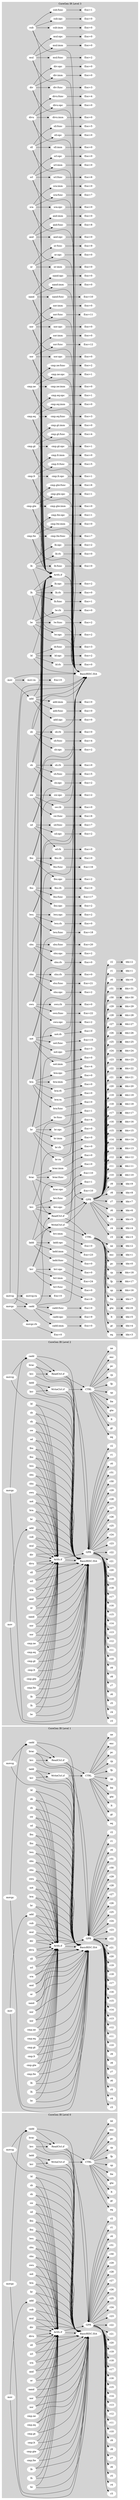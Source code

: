 #
# CoreGenBackend IR in DAG form
#
# Generate graph using " dot  -Tpng thisfile > thisfile.png"
#


digraph {
 rankdir=LR;
subgraph cluster_Level0 {
label="CoreGen IR Level 0";
style=filled;
color=lightgrey;
node [style=filled,color=white];
node00;
node00 [label="add"];
node00-> node044;
node00-> node092;
node01;
node01 [label="sub"];
node01-> node044;
node01-> node092;
node02;
node02 [label="mul"];
node02-> node044;
node02-> node092;
node03;
node03 [label="div"];
node03-> node044;
node03-> node092;
node04;
node04 [label="divu"];
node04-> node044;
node04-> node092;
node05;
node05 [label="sll"];
node05-> node044;
node05-> node092;
node06;
node06 [label="srl"];
node06-> node044;
node06-> node092;
node07;
node07 [label="sra"];
node07-> node044;
node07-> node092;
node08;
node08 [label="and"];
node08-> node044;
node08-> node092;
node09;
node09 [label="or"];
node09-> node044;
node09-> node092;
node010;
node010 [label="nand"];
node010-> node044;
node010-> node092;
node011;
node011 [label="nor"];
node011-> node044;
node011-> node092;
node012;
node012 [label="xor"];
node012-> node044;
node012-> node092;
node013;
node013 [label="cmp.ne"];
node013-> node044;
node013-> node092;
node014;
node014 [label="cmp.eq"];
node014-> node044;
node014-> node092;
node015;
node015 [label="cmp.gt"];
node015-> node044;
node015-> node092;
node016;
node016 [label="cmp.lt"];
node016-> node044;
node016-> node092;
node017;
node017 [label="cmp.gte"];
node017-> node044;
node017-> node092;
node018;
node018 [label="cmp.lte"];
node018-> node044;
node018-> node092;
node019;
node019 [label="lb"];
node019-> node044;
node019-> node092;
node020;
node020 [label="lh"];
node020-> node044;
node020-> node092;
node021;
node021 [label="lw"];
node021-> node044;
node021-> node092;
node022;
node022 [label="ld"];
node022-> node044;
node022-> node092;
node023;
node023 [label="sb"];
node023-> node044;
node023-> node092;
node024;
node024 [label="sh"];
node024-> node044;
node024-> node092;
node025;
node025 [label="sw"];
node025-> node044;
node025-> node092;
node026;
node026 [label="sd"];
node026-> node044;
node026-> node092;
node027;
node027 [label="lbu"];
node027-> node044;
node027-> node092;
node028;
node028 [label="lhu"];
node028-> node044;
node028-> node092;
node029;
node029 [label="lwu"];
node029-> node044;
node029-> node092;
node030;
node030 [label="sbu"];
node030-> node044;
node030-> node092;
node031;
node031 [label="shu"];
node031-> node044;
node031-> node092;
node032;
node032 [label="swu"];
node032-> node044;
node032-> node092;
node033;
node033 [label="not"];
node033-> node044;
node033-> node092;
node034;
node034 [label="bra"];
node034-> node044;
node034-> node092;
node035;
node035 [label="br"];
node035-> node044;
node035-> node092;
node036;
node036 [label="cadd"];
node036-> node045;
node036-> node092;
node037;
node037 [label="brac"];
node037-> node045;
node037-> node092;
node038;
node038 [label="brc"];
node038-> node045;
node038-> node092;
node039;
node039 [label="ladd"];
node039-> node046;
node039-> node092;
node040;
node040 [label="brr"];
node040-> node046;
node040-> node092;
node041;
node041 [label="mov"];
node041-> node00;
node041-> node092;
node042;
node042 [label="movcg"];
node042-> node036;
node042-> node092;
node043;
node043 [label="movgc"];
node043-> node036;
node043-> node092;
node044;
node044 [label="Arith.if"];
node044-> node090;
node044-> node092;
node045;
node045 [label="ReadCtrl.if"];
node045-> node090;
node045-> node091;
node045-> node092;
node046;
node046 [label="WriteCtrl.if"];
node046-> node090;
node046-> node091;
node046-> node092;
node047;
node047 [label="r0"];
node048;
node048 [label="r1"];
node049;
node049 [label="r2"];
node050;
node050 [label="r3"];
node051;
node051 [label="r4"];
node052;
node052 [label="r5"];
node053;
node053 [label="r6"];
node054;
node054 [label="r7"];
node055;
node055 [label="r8"];
node056;
node056 [label="r9"];
node057;
node057 [label="r10"];
node058;
node058 [label="r11"];
node059;
node059 [label="r12"];
node060;
node060 [label="r13"];
node061;
node061 [label="r14"];
node062;
node062 [label="r15"];
node063;
node063 [label="r16"];
node064;
node064 [label="r17"];
node065;
node065 [label="r18"];
node066;
node066 [label="r19"];
node067;
node067 [label="r20"];
node068;
node068 [label="r21"];
node069;
node069 [label="r22"];
node070;
node070 [label="r23"];
node071;
node071 [label="r24"];
node072;
node072 [label="r25"];
node073;
node073 [label="r26"];
node074;
node074 [label="r27"];
node075;
node075 [label="r28"];
node076;
node076 [label="r29"];
node077;
node077 [label="r30"];
node078;
node078 [label="r31"];
node079;
node079 [label="pc"];
node080;
node080 [label="exc"];
node081;
node081 [label="ne"];
node082;
node082 [label="eq"];
node083;
node083 [label="gt"];
node084;
node084 [label="lt"];
node085;
node085 [label="gte"];
node086;
node086 [label="lte"];
node087;
node087 [label="sp"];
node088;
node088 [label="fp"];
node089;
node089 [label="rp"];
node090;
node090 [label="GPR"];
node090-> node047;
node090-> node048;
node090-> node049;
node090-> node050;
node090-> node051;
node090-> node052;
node090-> node053;
node090-> node054;
node090-> node055;
node090-> node056;
node090-> node057;
node090-> node058;
node090-> node059;
node090-> node060;
node090-> node061;
node090-> node062;
node090-> node063;
node090-> node064;
node090-> node065;
node090-> node066;
node090-> node067;
node090-> node068;
node090-> node069;
node090-> node070;
node090-> node071;
node090-> node072;
node090-> node073;
node090-> node074;
node090-> node075;
node090-> node076;
node090-> node077;
node090-> node078;
node091;
node091 [label="CTRL"];
node091-> node079;
node091-> node080;
node091-> node081;
node091-> node082;
node091-> node083;
node091-> node084;
node091-> node085;
node091-> node086;
node091-> node087;
node091-> node088;
node091-> node089;
node092;
node092 [label="BasicRISC.ISA"];
}
subgraph cluster_Level1 {
label="CoreGen IR Level 1";
style=filled;
color=lightgrey;
node [style=filled,color=white];
node10;
node10 [label="add"];
node10-> node144;
node10-> node192;
node11;
node11 [label="sub"];
node11-> node144;
node11-> node192;
node12;
node12 [label="mul"];
node12-> node144;
node12-> node192;
node13;
node13 [label="div"];
node13-> node144;
node13-> node192;
node14;
node14 [label="divu"];
node14-> node144;
node14-> node192;
node15;
node15 [label="sll"];
node15-> node144;
node15-> node192;
node16;
node16 [label="srl"];
node16-> node144;
node16-> node192;
node17;
node17 [label="sra"];
node17-> node144;
node17-> node192;
node18;
node18 [label="and"];
node18-> node144;
node18-> node192;
node19;
node19 [label="or"];
node19-> node144;
node19-> node192;
node110;
node110 [label="nand"];
node110-> node144;
node110-> node192;
node111;
node111 [label="nor"];
node111-> node144;
node111-> node192;
node112;
node112 [label="xor"];
node112-> node144;
node112-> node192;
node113;
node113 [label="cmp.ne"];
node113-> node144;
node113-> node192;
node114;
node114 [label="cmp.eq"];
node114-> node144;
node114-> node192;
node115;
node115 [label="cmp.gt"];
node115-> node144;
node115-> node192;
node116;
node116 [label="cmp.lt"];
node116-> node144;
node116-> node192;
node117;
node117 [label="cmp.gte"];
node117-> node144;
node117-> node192;
node118;
node118 [label="cmp.lte"];
node118-> node144;
node118-> node192;
node119;
node119 [label="lb"];
node119-> node144;
node119-> node192;
node120;
node120 [label="lh"];
node120-> node144;
node120-> node192;
node121;
node121 [label="lw"];
node121-> node144;
node121-> node192;
node122;
node122 [label="ld"];
node122-> node144;
node122-> node192;
node123;
node123 [label="sb"];
node123-> node144;
node123-> node192;
node124;
node124 [label="sh"];
node124-> node144;
node124-> node192;
node125;
node125 [label="sw"];
node125-> node144;
node125-> node192;
node126;
node126 [label="sd"];
node126-> node144;
node126-> node192;
node127;
node127 [label="lbu"];
node127-> node144;
node127-> node192;
node128;
node128 [label="lhu"];
node128-> node144;
node128-> node192;
node129;
node129 [label="lwu"];
node129-> node144;
node129-> node192;
node130;
node130 [label="sbu"];
node130-> node144;
node130-> node192;
node131;
node131 [label="shu"];
node131-> node144;
node131-> node192;
node132;
node132 [label="swu"];
node132-> node144;
node132-> node192;
node133;
node133 [label="not"];
node133-> node144;
node133-> node192;
node134;
node134 [label="bra"];
node134-> node144;
node134-> node192;
node135;
node135 [label="br"];
node135-> node144;
node135-> node192;
node136;
node136 [label="cadd"];
node136-> node145;
node136-> node192;
node137;
node137 [label="brac"];
node137-> node145;
node137-> node192;
node138;
node138 [label="brc"];
node138-> node145;
node138-> node192;
node139;
node139 [label="ladd"];
node139-> node146;
node139-> node192;
node140;
node140 [label="brr"];
node140-> node146;
node140-> node192;
node141;
node141 [label="mov"];
node141-> node10;
node141-> node192;
node142;
node142 [label="movcg"];
node142-> node136;
node142-> node192;
node143;
node143 [label="movgc"];
node143-> node136;
node143-> node192;
node144;
node144 [label="Arith.if"];
node144-> node190;
node144-> node192;
node145;
node145 [label="ReadCtrl.if"];
node145-> node190;
node145-> node191;
node145-> node192;
node146;
node146 [label="WriteCtrl.if"];
node146-> node190;
node146-> node191;
node146-> node192;
node147;
node147 [label="r0"];
node148;
node148 [label="r1"];
node149;
node149 [label="r2"];
node150;
node150 [label="r3"];
node151;
node151 [label="r4"];
node152;
node152 [label="r5"];
node153;
node153 [label="r6"];
node154;
node154 [label="r7"];
node155;
node155 [label="r8"];
node156;
node156 [label="r9"];
node157;
node157 [label="r10"];
node158;
node158 [label="r11"];
node159;
node159 [label="r12"];
node160;
node160 [label="r13"];
node161;
node161 [label="r14"];
node162;
node162 [label="r15"];
node163;
node163 [label="r16"];
node164;
node164 [label="r17"];
node165;
node165 [label="r18"];
node166;
node166 [label="r19"];
node167;
node167 [label="r20"];
node168;
node168 [label="r21"];
node169;
node169 [label="r22"];
node170;
node170 [label="r23"];
node171;
node171 [label="r24"];
node172;
node172 [label="r25"];
node173;
node173 [label="r26"];
node174;
node174 [label="r27"];
node175;
node175 [label="r28"];
node176;
node176 [label="r29"];
node177;
node177 [label="r30"];
node178;
node178 [label="r31"];
node179;
node179 [label="pc"];
node180;
node180 [label="exc"];
node181;
node181 [label="ne"];
node182;
node182 [label="eq"];
node183;
node183 [label="gt"];
node184;
node184 [label="lt"];
node185;
node185 [label="gte"];
node186;
node186 [label="lte"];
node187;
node187 [label="sp"];
node188;
node188 [label="fp"];
node189;
node189 [label="rp"];
node190;
node190 [label="GPR"];
node190-> node147;
node190-> node148;
node190-> node149;
node190-> node150;
node190-> node151;
node190-> node152;
node190-> node153;
node190-> node154;
node190-> node155;
node190-> node156;
node190-> node157;
node190-> node158;
node190-> node159;
node190-> node160;
node190-> node161;
node190-> node162;
node190-> node163;
node190-> node164;
node190-> node165;
node190-> node166;
node190-> node167;
node190-> node168;
node190-> node169;
node190-> node170;
node190-> node171;
node190-> node172;
node190-> node173;
node190-> node174;
node190-> node175;
node190-> node176;
node190-> node177;
node190-> node178;
node191;
node191 [label="CTRL"];
node191-> node179;
node191-> node180;
node191-> node181;
node191-> node182;
node191-> node183;
node191-> node184;
node191-> node185;
node191-> node186;
node191-> node187;
node191-> node188;
node191-> node189;
node192;
node192 [label="BasicRISC.ISA"];
}
subgraph cluster_Level2 {
label="CoreGen IR Level 2";
style=filled;
color=lightgrey;
node [style=filled,color=white];
node20;
node20 [label="add"];
node20-> node244;
node20-> node292;
node21;
node21 [label="sub"];
node21-> node244;
node21-> node292;
node22;
node22 [label="mul"];
node22-> node244;
node22-> node292;
node23;
node23 [label="div"];
node23-> node244;
node23-> node292;
node24;
node24 [label="divu"];
node24-> node244;
node24-> node292;
node25;
node25 [label="sll"];
node25-> node244;
node25-> node292;
node26;
node26 [label="srl"];
node26-> node244;
node26-> node292;
node27;
node27 [label="sra"];
node27-> node244;
node27-> node292;
node28;
node28 [label="and"];
node28-> node244;
node28-> node292;
node29;
node29 [label="or"];
node29-> node244;
node29-> node292;
node210;
node210 [label="nand"];
node210-> node244;
node210-> node292;
node211;
node211 [label="nor"];
node211-> node244;
node211-> node292;
node212;
node212 [label="xor"];
node212-> node244;
node212-> node292;
node213;
node213 [label="cmp.ne"];
node213-> node244;
node213-> node292;
node214;
node214 [label="cmp.eq"];
node214-> node244;
node214-> node292;
node215;
node215 [label="cmp.gt"];
node215-> node244;
node215-> node292;
node216;
node216 [label="cmp.lt"];
node216-> node244;
node216-> node292;
node217;
node217 [label="cmp.gte"];
node217-> node244;
node217-> node292;
node218;
node218 [label="cmp.lte"];
node218-> node244;
node218-> node292;
node219;
node219 [label="lb"];
node219-> node244;
node219-> node292;
node220;
node220 [label="lh"];
node220-> node244;
node220-> node292;
node221;
node221 [label="lw"];
node221-> node244;
node221-> node292;
node222;
node222 [label="ld"];
node222-> node244;
node222-> node292;
node223;
node223 [label="sb"];
node223-> node244;
node223-> node292;
node224;
node224 [label="sh"];
node224-> node244;
node224-> node292;
node225;
node225 [label="sw"];
node225-> node244;
node225-> node292;
node226;
node226 [label="sd"];
node226-> node244;
node226-> node292;
node227;
node227 [label="lbu"];
node227-> node244;
node227-> node292;
node228;
node228 [label="lhu"];
node228-> node244;
node228-> node292;
node229;
node229 [label="lwu"];
node229-> node244;
node229-> node292;
node230;
node230 [label="sbu"];
node230-> node244;
node230-> node292;
node231;
node231 [label="shu"];
node231-> node244;
node231-> node292;
node232;
node232 [label="swu"];
node232-> node244;
node232-> node292;
node233;
node233 [label="not"];
node233-> node244;
node233-> node292;
node234;
node234 [label="bra"];
node234-> node244;
node234-> node292;
node235;
node235 [label="br"];
node235-> node244;
node235-> node292;
node236;
node236 [label="cadd"];
node236-> node245;
node236-> node292;
node237;
node237 [label="brac"];
node237-> node245;
node237-> node292;
node238;
node238 [label="brc"];
node238-> node245;
node238-> node292;
node239;
node239 [label="ladd"];
node239-> node246;
node239-> node292;
node240;
node240 [label="brr"];
node240-> node246;
node240-> node292;
node241;
node241 [label="mov"];
node241-> node20;
node241-> node292;
node242;
node242 [label="movcg"];
node242-> node236;
node242-> node292;
node243;
node243 [label="movgc"];
node243-> node236;
node243-> node292;
node244;
node244 [label="Arith.if"];
node244-> node290;
node244-> node292;
node245;
node245 [label="ReadCtrl.if"];
node245-> node290;
node245-> node291;
node245-> node292;
node246;
node246 [label="WriteCtrl.if"];
node246-> node290;
node246-> node291;
node246-> node292;
node247;
node247 [label="r0"];
node248;
node248 [label="r1"];
node249;
node249 [label="r2"];
node250;
node250 [label="r3"];
node251;
node251 [label="r4"];
node252;
node252 [label="r5"];
node253;
node253 [label="r6"];
node254;
node254 [label="r7"];
node255;
node255 [label="r8"];
node256;
node256 [label="r9"];
node257;
node257 [label="r10"];
node258;
node258 [label="r11"];
node259;
node259 [label="r12"];
node260;
node260 [label="r13"];
node261;
node261 [label="r14"];
node262;
node262 [label="r15"];
node263;
node263 [label="r16"];
node264;
node264 [label="r17"];
node265;
node265 [label="r18"];
node266;
node266 [label="r19"];
node267;
node267 [label="r20"];
node268;
node268 [label="r21"];
node269;
node269 [label="r22"];
node270;
node270 [label="r23"];
node271;
node271 [label="r24"];
node272;
node272 [label="r25"];
node273;
node273 [label="r26"];
node274;
node274 [label="r27"];
node275;
node275 [label="r28"];
node276;
node276 [label="r29"];
node277;
node277 [label="r30"];
node278;
node278 [label="r31"];
node279;
node279 [label="pc"];
node280;
node280 [label="exc"];
node281;
node281 [label="ne"];
node282;
node282 [label="eq"];
node283;
node283 [label="gt"];
node284;
node284 [label="lt"];
node285;
node285 [label="gte"];
node286;
node286 [label="lte"];
node287;
node287 [label="sp"];
node288;
node288 [label="fp"];
node289;
node289 [label="rp"];
node290;
node290 [label="GPR"];
node290-> node247;
node290-> node248;
node290-> node249;
node290-> node250;
node290-> node251;
node290-> node252;
node290-> node253;
node290-> node254;
node290-> node255;
node290-> node256;
node290-> node257;
node290-> node258;
node290-> node259;
node290-> node260;
node290-> node261;
node290-> node262;
node290-> node263;
node290-> node264;
node290-> node265;
node290-> node266;
node290-> node267;
node290-> node268;
node290-> node269;
node290-> node270;
node290-> node271;
node290-> node272;
node290-> node273;
node290-> node274;
node290-> node275;
node290-> node276;
node290-> node277;
node290-> node278;
node291;
node291 [label="CTRL"];
node291-> node279;
node291-> node280;
node291-> node281;
node291-> node282;
node291-> node283;
node291-> node284;
node291-> node285;
node291-> node286;
node291-> node287;
node291-> node288;
node291-> node289;
node292;
node292 [label="BasicRISC.ISA"];
}
subgraph cluster_Level3 {
label="CoreGen IR Level 3";
style=filled;
color=lightgrey;
node [style=filled,color=white];
node30;
node30 [label="add"];
node30-> node344;
node30-> node392;
node30-> node393;
node30-> node394;
node30-> node395;
node31;
node31 [label="sub"];
node31-> node344;
node31-> node392;
node31-> node396;
node31-> node397;
node31-> node398;
node32;
node32 [label="mul"];
node32-> node344;
node32-> node392;
node32-> node399;
node32-> node3100;
node32-> node3101;
node33;
node33 [label="div"];
node33-> node344;
node33-> node392;
node33-> node3102;
node33-> node3103;
node33-> node3104;
node34;
node34 [label="divu"];
node34-> node344;
node34-> node392;
node34-> node3105;
node34-> node3106;
node34-> node3107;
node35;
node35 [label="sll"];
node35-> node344;
node35-> node392;
node35-> node3108;
node35-> node3109;
node35-> node3110;
node36;
node36 [label="srl"];
node36-> node344;
node36-> node392;
node36-> node3111;
node36-> node3112;
node36-> node3113;
node37;
node37 [label="sra"];
node37-> node344;
node37-> node392;
node37-> node3114;
node37-> node3115;
node37-> node3116;
node38;
node38 [label="and"];
node38-> node344;
node38-> node392;
node38-> node3117;
node38-> node3118;
node38-> node3119;
node39;
node39 [label="or"];
node39-> node344;
node39-> node392;
node39-> node3120;
node39-> node3121;
node39-> node3122;
node310;
node310 [label="nand"];
node310-> node344;
node310-> node392;
node310-> node3123;
node310-> node3124;
node310-> node3125;
node311;
node311 [label="nor"];
node311-> node344;
node311-> node392;
node311-> node3126;
node311-> node3127;
node311-> node3128;
node312;
node312 [label="xor"];
node312-> node344;
node312-> node392;
node312-> node3129;
node312-> node3130;
node312-> node3131;
node313;
node313 [label="cmp.ne"];
node313-> node344;
node313-> node392;
node313-> node3132;
node313-> node3133;
node313-> node3134;
node314;
node314 [label="cmp.eq"];
node314-> node344;
node314-> node392;
node314-> node3135;
node314-> node3136;
node314-> node3137;
node315;
node315 [label="cmp.gt"];
node315-> node344;
node315-> node392;
node315-> node3138;
node315-> node3139;
node315-> node3140;
node316;
node316 [label="cmp.lt"];
node316-> node344;
node316-> node392;
node316-> node3141;
node316-> node3142;
node316-> node3143;
node317;
node317 [label="cmp.gte"];
node317-> node344;
node317-> node392;
node317-> node3144;
node317-> node3145;
node317-> node3146;
node318;
node318 [label="cmp.lte"];
node318-> node344;
node318-> node392;
node318-> node3147;
node318-> node3148;
node318-> node3149;
node319;
node319 [label="lb"];
node319-> node344;
node319-> node392;
node319-> node3150;
node319-> node3151;
node319-> node3152;
node320;
node320 [label="lh"];
node320-> node344;
node320-> node392;
node320-> node3153;
node320-> node3154;
node320-> node3155;
node321;
node321 [label="lw"];
node321-> node344;
node321-> node392;
node321-> node3156;
node321-> node3157;
node321-> node3158;
node322;
node322 [label="ld"];
node322-> node344;
node322-> node392;
node322-> node3159;
node322-> node3160;
node322-> node3161;
node323;
node323 [label="sb"];
node323-> node344;
node323-> node392;
node323-> node3162;
node323-> node3163;
node323-> node3164;
node324;
node324 [label="sh"];
node324-> node344;
node324-> node392;
node324-> node3165;
node324-> node3166;
node324-> node3167;
node325;
node325 [label="sw"];
node325-> node344;
node325-> node392;
node325-> node3168;
node325-> node3169;
node325-> node3170;
node326;
node326 [label="sd"];
node326-> node344;
node326-> node392;
node326-> node3171;
node326-> node3172;
node326-> node3173;
node327;
node327 [label="lbu"];
node327-> node344;
node327-> node392;
node327-> node3174;
node327-> node3175;
node327-> node3176;
node328;
node328 [label="lhu"];
node328-> node344;
node328-> node392;
node328-> node3177;
node328-> node3178;
node328-> node3179;
node329;
node329 [label="lwu"];
node329-> node344;
node329-> node392;
node329-> node3180;
node329-> node3181;
node329-> node3182;
node330;
node330 [label="sbu"];
node330-> node344;
node330-> node392;
node330-> node3183;
node330-> node3184;
node330-> node3185;
node331;
node331 [label="shu"];
node331-> node344;
node331-> node392;
node331-> node3186;
node331-> node3187;
node331-> node3188;
node332;
node332 [label="swu"];
node332-> node344;
node332-> node392;
node332-> node3189;
node332-> node3190;
node332-> node3191;
node333;
node333 [label="not"];
node333-> node344;
node333-> node392;
node333-> node3192;
node333-> node3193;
node333-> node3194;
node333-> node3195;
node334;
node334 [label="bra"];
node334-> node344;
node334-> node392;
node334-> node3196;
node334-> node3197;
node334-> node3198;
node334-> node3199;
node334-> node3200;
node335;
node335 [label="br"];
node335-> node344;
node335-> node392;
node335-> node3201;
node335-> node3202;
node335-> node3203;
node335-> node3204;
node335-> node3205;
node336;
node336 [label="cadd"];
node336-> node345;
node336-> node392;
node336-> node3206;
node336-> node3207;
node336-> node3208;
node337;
node337 [label="brac"];
node337-> node345;
node337-> node392;
node337-> node3209;
node337-> node3210;
node337-> node3211;
node338;
node338 [label="brc"];
node338-> node345;
node338-> node392;
node338-> node3212;
node338-> node3213;
node338-> node3214;
node339;
node339 [label="ladd"];
node339-> node346;
node339-> node392;
node339-> node3215;
node339-> node3216;
node339-> node3217;
node340;
node340 [label="brr"];
node340-> node346;
node340-> node392;
node340-> node3218;
node340-> node3219;
node340-> node3220;
node341;
node341 [label="mov"];
node341-> node30;
node341-> node392;
node341-> node3221;
node342;
node342 [label="movcg"];
node342-> node336;
node342-> node392;
node342-> node3222;
node343;
node343 [label="movgc"];
node343-> node336;
node343-> node392;
node343-> node3223;
node344;
node344 [label="Arith.if"];
node344-> node390;
node344-> node392;
node345;
node345 [label="ReadCtrl.if"];
node345-> node390;
node345-> node391;
node345-> node392;
node346;
node346 [label="WriteCtrl.if"];
node346-> node390;
node346-> node391;
node346-> node392;
node347;
node347 [label="r0"];
node347Idx;
node347Idx [label="Idx=0"];
node347-> node347Idx;
node348;
node348 [label="r1"];
node348Idx;
node348Idx [label="Idx=1"];
node348-> node348Idx;
node349;
node349 [label="r2"];
node349Idx;
node349Idx [label="Idx=2"];
node349-> node349Idx;
node350;
node350 [label="r3"];
node350Idx;
node350Idx [label="Idx=3"];
node350-> node350Idx;
node351;
node351 [label="r4"];
node351Idx;
node351Idx [label="Idx=4"];
node351-> node351Idx;
node352;
node352 [label="r5"];
node352Idx;
node352Idx [label="Idx=5"];
node352-> node352Idx;
node353;
node353 [label="r6"];
node353Idx;
node353Idx [label="Idx=6"];
node353-> node353Idx;
node354;
node354 [label="r7"];
node354Idx;
node354Idx [label="Idx=7"];
node354-> node354Idx;
node355;
node355 [label="r8"];
node355Idx;
node355Idx [label="Idx=8"];
node355-> node355Idx;
node356;
node356 [label="r9"];
node356Idx;
node356Idx [label="Idx=9"];
node356-> node356Idx;
node357;
node357 [label="r10"];
node357Idx;
node357Idx [label="Idx=10"];
node357-> node357Idx;
node358;
node358 [label="r11"];
node358Idx;
node358Idx [label="Idx=11"];
node358-> node358Idx;
node359;
node359 [label="r12"];
node359Idx;
node359Idx [label="Idx=12"];
node359-> node359Idx;
node360;
node360 [label="r13"];
node360Idx;
node360Idx [label="Idx=13"];
node360-> node360Idx;
node361;
node361 [label="r14"];
node361Idx;
node361Idx [label="Idx=14"];
node361-> node361Idx;
node362;
node362 [label="r15"];
node362Idx;
node362Idx [label="Idx=15"];
node362-> node362Idx;
node363;
node363 [label="r16"];
node363Idx;
node363Idx [label="Idx=16"];
node363-> node363Idx;
node364;
node364 [label="r17"];
node364Idx;
node364Idx [label="Idx=17"];
node364-> node364Idx;
node365;
node365 [label="r18"];
node365Idx;
node365Idx [label="Idx=18"];
node365-> node365Idx;
node366;
node366 [label="r19"];
node366Idx;
node366Idx [label="Idx=19"];
node366-> node366Idx;
node367;
node367 [label="r20"];
node367Idx;
node367Idx [label="Idx=20"];
node367-> node367Idx;
node368;
node368 [label="r21"];
node368Idx;
node368Idx [label="Idx=21"];
node368-> node368Idx;
node369;
node369 [label="r22"];
node369Idx;
node369Idx [label="Idx=22"];
node369-> node369Idx;
node370;
node370 [label="r23"];
node370Idx;
node370Idx [label="Idx=23"];
node370-> node370Idx;
node371;
node371 [label="r24"];
node371Idx;
node371Idx [label="Idx=24"];
node371-> node371Idx;
node372;
node372 [label="r25"];
node372Idx;
node372Idx [label="Idx=25"];
node372-> node372Idx;
node373;
node373 [label="r26"];
node373Idx;
node373Idx [label="Idx=26"];
node373-> node373Idx;
node374;
node374 [label="r27"];
node374Idx;
node374Idx [label="Idx=27"];
node374-> node374Idx;
node375;
node375 [label="r28"];
node375Idx;
node375Idx [label="Idx=28"];
node375-> node375Idx;
node376;
node376 [label="r29"];
node376Idx;
node376Idx [label="Idx=29"];
node376-> node376Idx;
node377;
node377 [label="r30"];
node377Idx;
node377Idx [label="Idx=30"];
node377-> node377Idx;
node378;
node378 [label="r31"];
node378Idx;
node378Idx [label="Idx=31"];
node378-> node378Idx;
node379;
node379 [label="pc"];
node379Idx;
node379Idx [label="Idx=0"];
node379-> node379Idx;
node380;
node380 [label="exc"];
node380Idx;
node380Idx [label="Idx=1"];
node380-> node380Idx;
node381;
node381 [label="ne"];
node381Idx;
node381Idx [label="Idx=2"];
node381-> node381Idx;
node382;
node382 [label="eq"];
node382Idx;
node382Idx [label="Idx=3"];
node382-> node382Idx;
node383;
node383 [label="gt"];
node383Idx;
node383Idx [label="Idx=4"];
node383-> node383Idx;
node384;
node384 [label="lt"];
node384Idx;
node384Idx [label="Idx=5"];
node384-> node384Idx;
node385;
node385 [label="gte"];
node385Idx;
node385Idx [label="Idx=6"];
node385-> node385Idx;
node386;
node386 [label="lte"];
node386Idx;
node386Idx [label="Idx=7"];
node386-> node386Idx;
node387;
node387 [label="sp"];
node387Idx;
node387Idx [label="Idx=16"];
node387-> node387Idx;
node388;
node388 [label="fp"];
node388Idx;
node388Idx [label="Idx=17"];
node388-> node388Idx;
node389;
node389 [label="rp"];
node389Idx;
node389Idx [label="Idx=18"];
node389-> node389Idx;
node390;
node390 [label="GPR"];
node390-> node347;
node390-> node348;
node390-> node349;
node390-> node350;
node390-> node351;
node390-> node352;
node390-> node353;
node390-> node354;
node390-> node355;
node390-> node356;
node390-> node357;
node390-> node358;
node390-> node359;
node390-> node360;
node390-> node361;
node390-> node362;
node390-> node363;
node390-> node364;
node390-> node365;
node390-> node366;
node390-> node367;
node390-> node368;
node390-> node369;
node390-> node370;
node390-> node371;
node390-> node372;
node390-> node373;
node390-> node374;
node390-> node375;
node390-> node376;
node390-> node377;
node390-> node378;
node391;
node391 [label="CTRL"];
node391-> node379;
node391-> node380;
node391-> node381;
node391-> node382;
node391-> node383;
node391-> node384;
node391-> node385;
node391-> node386;
node391-> node387;
node391-> node388;
node391-> node389;
node392;
node392 [label="BasicRISC.ISA"];
node393;
node393 [label="add:opc"];
node393Enc;
node393Enc [label="Enc=0"];
node393-> node393Enc;
node394;
node394 [label="add:func"];
node394Enc;
node394Enc [label="Enc=0"];
node394-> node394Enc;
node395;
node395 [label="add:imm"];
node395Enc;
node395Enc [label="Enc=0"];
node395-> node395Enc;
node396;
node396 [label="sub:opc"];
node396Enc;
node396Enc [label="Enc=0"];
node396-> node396Enc;
node397;
node397 [label="sub:func"];
node397Enc;
node397Enc [label="Enc=1"];
node397-> node397Enc;
node398;
node398 [label="sub:imm"];
node398Enc;
node398Enc [label="Enc=0"];
node398-> node398Enc;
node399;
node399 [label="mul:opc"];
node399Enc;
node399Enc [label="Enc=0"];
node399-> node399Enc;
node3100;
node3100 [label="mul:func"];
node3100Enc;
node3100Enc [label="Enc=2"];
node3100-> node3100Enc;
node3101;
node3101 [label="mul:imm"];
node3101Enc;
node3101Enc [label="Enc=0"];
node3101-> node3101Enc;
node3102;
node3102 [label="div:opc"];
node3102Enc;
node3102Enc [label="Enc=0"];
node3102-> node3102Enc;
node3103;
node3103 [label="div:func"];
node3103Enc;
node3103Enc [label="Enc=3"];
node3103-> node3103Enc;
node3104;
node3104 [label="div:imm"];
node3104Enc;
node3104Enc [label="Enc=0"];
node3104-> node3104Enc;
node3105;
node3105 [label="divu:opc"];
node3105Enc;
node3105Enc [label="Enc=0"];
node3105-> node3105Enc;
node3106;
node3106 [label="divu:func"];
node3106Enc;
node3106Enc [label="Enc=4"];
node3106-> node3106Enc;
node3107;
node3107 [label="divu:imm"];
node3107Enc;
node3107Enc [label="Enc=0"];
node3107-> node3107Enc;
node3108;
node3108 [label="sll:opc"];
node3108Enc;
node3108Enc [label="Enc=0"];
node3108-> node3108Enc;
node3109;
node3109 [label="sll:func"];
node3109Enc;
node3109Enc [label="Enc=5"];
node3109-> node3109Enc;
node3110;
node3110 [label="sll:imm"];
node3110Enc;
node3110Enc [label="Enc=0"];
node3110-> node3110Enc;
node3111;
node3111 [label="srl:opc"];
node3111Enc;
node3111Enc [label="Enc=0"];
node3111-> node3111Enc;
node3112;
node3112 [label="srl:func"];
node3112Enc;
node3112Enc [label="Enc=6"];
node3112-> node3112Enc;
node3113;
node3113 [label="srl:imm"];
node3113Enc;
node3113Enc [label="Enc=0"];
node3113-> node3113Enc;
node3114;
node3114 [label="sra:opc"];
node3114Enc;
node3114Enc [label="Enc=0"];
node3114-> node3114Enc;
node3115;
node3115 [label="sra:func"];
node3115Enc;
node3115Enc [label="Enc=7"];
node3115-> node3115Enc;
node3116;
node3116 [label="sra:imm"];
node3116Enc;
node3116Enc [label="Enc=0"];
node3116-> node3116Enc;
node3117;
node3117 [label="and:opc"];
node3117Enc;
node3117Enc [label="Enc=0"];
node3117-> node3117Enc;
node3118;
node3118 [label="and:func"];
node3118Enc;
node3118Enc [label="Enc=8"];
node3118-> node3118Enc;
node3119;
node3119 [label="and:imm"];
node3119Enc;
node3119Enc [label="Enc=0"];
node3119-> node3119Enc;
node3120;
node3120 [label="or:opc"];
node3120Enc;
node3120Enc [label="Enc=0"];
node3120-> node3120Enc;
node3121;
node3121 [label="or:func"];
node3121Enc;
node3121Enc [label="Enc=9"];
node3121-> node3121Enc;
node3122;
node3122 [label="or:imm"];
node3122Enc;
node3122Enc [label="Enc=0"];
node3122-> node3122Enc;
node3123;
node3123 [label="nand:opc"];
node3123Enc;
node3123Enc [label="Enc=0"];
node3123-> node3123Enc;
node3124;
node3124 [label="nand:func"];
node3124Enc;
node3124Enc [label="Enc=10"];
node3124-> node3124Enc;
node3125;
node3125 [label="nand:imm"];
node3125Enc;
node3125Enc [label="Enc=0"];
node3125-> node3125Enc;
node3126;
node3126 [label="nor:opc"];
node3126Enc;
node3126Enc [label="Enc=0"];
node3126-> node3126Enc;
node3127;
node3127 [label="nor:func"];
node3127Enc;
node3127Enc [label="Enc=11"];
node3127-> node3127Enc;
node3128;
node3128 [label="nor:imm"];
node3128Enc;
node3128Enc [label="Enc=0"];
node3128-> node3128Enc;
node3129;
node3129 [label="xor:opc"];
node3129Enc;
node3129Enc [label="Enc=0"];
node3129-> node3129Enc;
node3130;
node3130 [label="xor:func"];
node3130Enc;
node3130Enc [label="Enc=12"];
node3130-> node3130Enc;
node3131;
node3131 [label="xor:imm"];
node3131Enc;
node3131Enc [label="Enc=0"];
node3131-> node3131Enc;
node3132;
node3132 [label="cmp.ne:opc"];
node3132Enc;
node3132Enc [label="Enc=1"];
node3132-> node3132Enc;
node3133;
node3133 [label="cmp.ne:func"];
node3133Enc;
node3133Enc [label="Enc=2"];
node3133-> node3133Enc;
node3134;
node3134 [label="cmp.ne:imm"];
node3134Enc;
node3134Enc [label="Enc=0"];
node3134-> node3134Enc;
node3135;
node3135 [label="cmp.eq:opc"];
node3135Enc;
node3135Enc [label="Enc=1"];
node3135-> node3135Enc;
node3136;
node3136 [label="cmp.eq:func"];
node3136Enc;
node3136Enc [label="Enc=3"];
node3136-> node3136Enc;
node3137;
node3137 [label="cmp.eq:imm"];
node3137Enc;
node3137Enc [label="Enc=0"];
node3137-> node3137Enc;
node3138;
node3138 [label="cmp.gt:opc"];
node3138Enc;
node3138Enc [label="Enc=1"];
node3138-> node3138Enc;
node3139;
node3139 [label="cmp.gt:func"];
node3139Enc;
node3139Enc [label="Enc=4"];
node3139-> node3139Enc;
node3140;
node3140 [label="cmp.gt:imm"];
node3140Enc;
node3140Enc [label="Enc=0"];
node3140-> node3140Enc;
node3141;
node3141 [label="cmp.lt:opc"];
node3141Enc;
node3141Enc [label="Enc=1"];
node3141-> node3141Enc;
node3142;
node3142 [label="cmp.lt:func"];
node3142Enc;
node3142Enc [label="Enc=5"];
node3142-> node3142Enc;
node3143;
node3143 [label="cmp.lt:imm"];
node3143Enc;
node3143Enc [label="Enc=0"];
node3143-> node3143Enc;
node3144;
node3144 [label="cmp.gte:opc"];
node3144Enc;
node3144Enc [label="Enc=1"];
node3144-> node3144Enc;
node3145;
node3145 [label="cmp.gte:func"];
node3145Enc;
node3145Enc [label="Enc=6"];
node3145-> node3145Enc;
node3146;
node3146 [label="cmp.gte:imm"];
node3146Enc;
node3146Enc [label="Enc=0"];
node3146-> node3146Enc;
node3147;
node3147 [label="cmp.lte:opc"];
node3147Enc;
node3147Enc [label="Enc=1"];
node3147-> node3147Enc;
node3148;
node3148 [label="cmp.lte:func"];
node3148Enc;
node3148Enc [label="Enc=7"];
node3148-> node3148Enc;
node3149;
node3149 [label="cmp.lte:imm"];
node3149Enc;
node3149Enc [label="Enc=0"];
node3149-> node3149Enc;
node3150;
node3150 [label="lb:opc"];
node3150Enc;
node3150Enc [label="Enc=2"];
node3150-> node3150Enc;
node3151;
node3151 [label="lb:func"];
node3151Enc;
node3151Enc [label="Enc=0"];
node3151-> node3151Enc;
node3152;
node3152 [label="lb:rb"];
node3152Enc;
node3152Enc [label="Enc=0"];
node3152-> node3152Enc;
node3153;
node3153 [label="lh:opc"];
node3153Enc;
node3153Enc [label="Enc=2"];
node3153-> node3153Enc;
node3154;
node3154 [label="lh:func"];
node3154Enc;
node3154Enc [label="Enc=1"];
node3154-> node3154Enc;
node3155;
node3155 [label="lh:rb"];
node3155Enc;
node3155Enc [label="Enc=0"];
node3155-> node3155Enc;
node3156;
node3156 [label="lw:opc"];
node3156Enc;
node3156Enc [label="Enc=2"];
node3156-> node3156Enc;
node3157;
node3157 [label="lw:func"];
node3157Enc;
node3157Enc [label="Enc=2"];
node3157-> node3157Enc;
node3158;
node3158 [label="lw:rb"];
node3158Enc;
node3158Enc [label="Enc=0"];
node3158-> node3158Enc;
node3159;
node3159 [label="ld:opc"];
node3159Enc;
node3159Enc [label="Enc=2"];
node3159-> node3159Enc;
node3160;
node3160 [label="ld:func"];
node3160Enc;
node3160Enc [label="Enc=3"];
node3160-> node3160Enc;
node3161;
node3161 [label="ld:rb"];
node3161Enc;
node3161Enc [label="Enc=0"];
node3161-> node3161Enc;
node3162;
node3162 [label="sb:opc"];
node3162Enc;
node3162Enc [label="Enc=2"];
node3162-> node3162Enc;
node3163;
node3163 [label="sb:func"];
node3163Enc;
node3163Enc [label="Enc=4"];
node3163-> node3163Enc;
node3164;
node3164 [label="sb:rb"];
node3164Enc;
node3164Enc [label="Enc=0"];
node3164-> node3164Enc;
node3165;
node3165 [label="sh:opc"];
node3165Enc;
node3165Enc [label="Enc=2"];
node3165-> node3165Enc;
node3166;
node3166 [label="sh:func"];
node3166Enc;
node3166Enc [label="Enc=5"];
node3166-> node3166Enc;
node3167;
node3167 [label="sh:rb"];
node3167Enc;
node3167Enc [label="Enc=0"];
node3167-> node3167Enc;
node3168;
node3168 [label="sw:opc"];
node3168Enc;
node3168Enc [label="Enc=2"];
node3168-> node3168Enc;
node3169;
node3169 [label="sw:func"];
node3169Enc;
node3169Enc [label="Enc=6"];
node3169-> node3169Enc;
node3170;
node3170 [label="sw:rb"];
node3170Enc;
node3170Enc [label="Enc=0"];
node3170-> node3170Enc;
node3171;
node3171 [label="sd:opc"];
node3171Enc;
node3171Enc [label="Enc=2"];
node3171-> node3171Enc;
node3172;
node3172 [label="sd:func"];
node3172Enc;
node3172Enc [label="Enc=7"];
node3172-> node3172Enc;
node3173;
node3173 [label="sd:rb"];
node3173Enc;
node3173Enc [label="Enc=0"];
node3173-> node3173Enc;
node3174;
node3174 [label="lbu:opc"];
node3174Enc;
node3174Enc [label="Enc=2"];
node3174-> node3174Enc;
node3175;
node3175 [label="lbu:func"];
node3175Enc;
node3175Enc [label="Enc=16"];
node3175-> node3175Enc;
node3176;
node3176 [label="lbu:rb"];
node3176Enc;
node3176Enc [label="Enc=0"];
node3176-> node3176Enc;
node3177;
node3177 [label="lhu:opc"];
node3177Enc;
node3177Enc [label="Enc=2"];
node3177-> node3177Enc;
node3178;
node3178 [label="lhu:func"];
node3178Enc;
node3178Enc [label="Enc=17"];
node3178-> node3178Enc;
node3179;
node3179 [label="lhu:rb"];
node3179Enc;
node3179Enc [label="Enc=0"];
node3179-> node3179Enc;
node3180;
node3180 [label="lwu:opc"];
node3180Enc;
node3180Enc [label="Enc=2"];
node3180-> node3180Enc;
node3181;
node3181 [label="lwu:func"];
node3181Enc;
node3181Enc [label="Enc=18"];
node3181-> node3181Enc;
node3182;
node3182 [label="lwu:rb"];
node3182Enc;
node3182Enc [label="Enc=0"];
node3182-> node3182Enc;
node3183;
node3183 [label="sbu:opc"];
node3183Enc;
node3183Enc [label="Enc=2"];
node3183-> node3183Enc;
node3184;
node3184 [label="sbu:func"];
node3184Enc;
node3184Enc [label="Enc=20"];
node3184-> node3184Enc;
node3185;
node3185 [label="sbu:rb"];
node3185Enc;
node3185Enc [label="Enc=0"];
node3185-> node3185Enc;
node3186;
node3186 [label="shu:opc"];
node3186Enc;
node3186Enc [label="Enc=2"];
node3186-> node3186Enc;
node3187;
node3187 [label="shu:func"];
node3187Enc;
node3187Enc [label="Enc=21"];
node3187-> node3187Enc;
node3188;
node3188 [label="shu:rb"];
node3188Enc;
node3188Enc [label="Enc=0"];
node3188-> node3188Enc;
node3189;
node3189 [label="swu:opc"];
node3189Enc;
node3189Enc [label="Enc=2"];
node3189-> node3189Enc;
node3190;
node3190 [label="swu:func"];
node3190Enc;
node3190Enc [label="Enc=22"];
node3190-> node3190Enc;
node3191;
node3191 [label="swu:rb"];
node3191Enc;
node3191Enc [label="Enc=0"];
node3191-> node3191Enc;
node3192;
node3192 [label="not:opc"];
node3192Enc;
node3192Enc [label="Enc=3"];
node3192-> node3192Enc;
node3193;
node3193 [label="not:func"];
node3193Enc;
node3193Enc [label="Enc=15"];
node3193-> node3193Enc;
node3194;
node3194 [label="not:rb"];
node3194Enc;
node3194Enc [label="Enc=0"];
node3194-> node3194Enc;
node3195;
node3195 [label="not:imm"];
node3195Enc;
node3195Enc [label="Enc=0"];
node3195-> node3195Enc;
node3196;
node3196 [label="bra:opc"];
node3196Enc;
node3196Enc [label="Enc=4"];
node3196-> node3196Enc;
node3197;
node3197 [label="bra:func"];
node3197Enc;
node3197Enc [label="Enc=0"];
node3197-> node3197Enc;
node3198;
node3198 [label="bra:ra"];
node3198Enc;
node3198Enc [label="Enc=0"];
node3198-> node3198Enc;
node3199;
node3199 [label="bra:rb"];
node3199Enc;
node3199Enc [label="Enc=0"];
node3199-> node3199Enc;
node3200;
node3200 [label="bra:imm"];
node3200Enc;
node3200Enc [label="Enc=0"];
node3200-> node3200Enc;
node3201;
node3201 [label="br:opc"];
node3201Enc;
node3201Enc [label="Enc=4"];
node3201-> node3201Enc;
node3202;
node3202 [label="br:func"];
node3202Enc;
node3202Enc [label="Enc=1"];
node3202-> node3202Enc;
node3203;
node3203 [label="br:ra"];
node3203Enc;
node3203Enc [label="Enc=0"];
node3203-> node3203Enc;
node3204;
node3204 [label="br:rb"];
node3204Enc;
node3204Enc [label="Enc=0"];
node3204-> node3204Enc;
node3205;
node3205 [label="br:imm"];
node3205Enc;
node3205Enc [label="Enc=0"];
node3205-> node3205Enc;
node3206;
node3206 [label="cadd:opc"];
node3206Enc;
node3206Enc [label="Enc=9"];
node3206-> node3206Enc;
node3207;
node3207 [label="cadd:func"];
node3207Enc;
node3207Enc [label="Enc=0"];
node3207-> node3207Enc;
node3208;
node3208 [label="cadd:imm"];
node3208Enc;
node3208Enc [label="Enc=0"];
node3208-> node3208Enc;
node3209;
node3209 [label="brac:opc"];
node3209Enc;
node3209Enc [label="Enc=10"];
node3209-> node3209Enc;
node3210;
node3210 [label="brac:func"];
node3210Enc;
node3210Enc [label="Enc=0"];
node3210-> node3210Enc;
node3211;
node3211 [label="brac:imm"];
node3211Enc;
node3211Enc [label="Enc=0"];
node3211-> node3211Enc;
node3212;
node3212 [label="brc:opc"];
node3212Enc;
node3212Enc [label="Enc=10"];
node3212-> node3212Enc;
node3213;
node3213 [label="brc:func"];
node3213Enc;
node3213Enc [label="Enc=1"];
node3213-> node3213Enc;
node3214;
node3214 [label="brc:imm"];
node3214Enc;
node3214Enc [label="Enc=0"];
node3214-> node3214Enc;
node3215;
node3215 [label="ladd:opc"];
node3215Enc;
node3215Enc [label="Enc=23"];
node3215-> node3215Enc;
node3216;
node3216 [label="ladd:func"];
node3216Enc;
node3216Enc [label="Enc=0"];
node3216-> node3216Enc;
node3217;
node3217 [label="ladd:imm"];
node3217Enc;
node3217Enc [label="Enc=0"];
node3217-> node3217Enc;
node3218;
node3218 [label="brr:opc"];
node3218Enc;
node3218Enc [label="Enc=24"];
node3218-> node3218Enc;
node3219;
node3219 [label="brr:func"];
node3219Enc;
node3219Enc [label="Enc=0"];
node3219-> node3219Enc;
node3220;
node3220 [label="brr:imm"];
node3220Enc;
node3220Enc [label="Enc=0"];
node3220-> node3220Enc;
node3221;
node3221 [label="mov:ra"];
node3221Enc;
node3221Enc [label="Enc=0"];
node3221-> node3221Enc;
node3222;
node3222 [label="movcg:ra"];
node3222Enc;
node3222Enc [label="Enc=0"];
node3222-> node3222Enc;
node3223;
node3223 [label="movgc:rb"];
node3223Enc;
node3223Enc [label="Enc=0"];
node3223-> node3223Enc;
}
}
